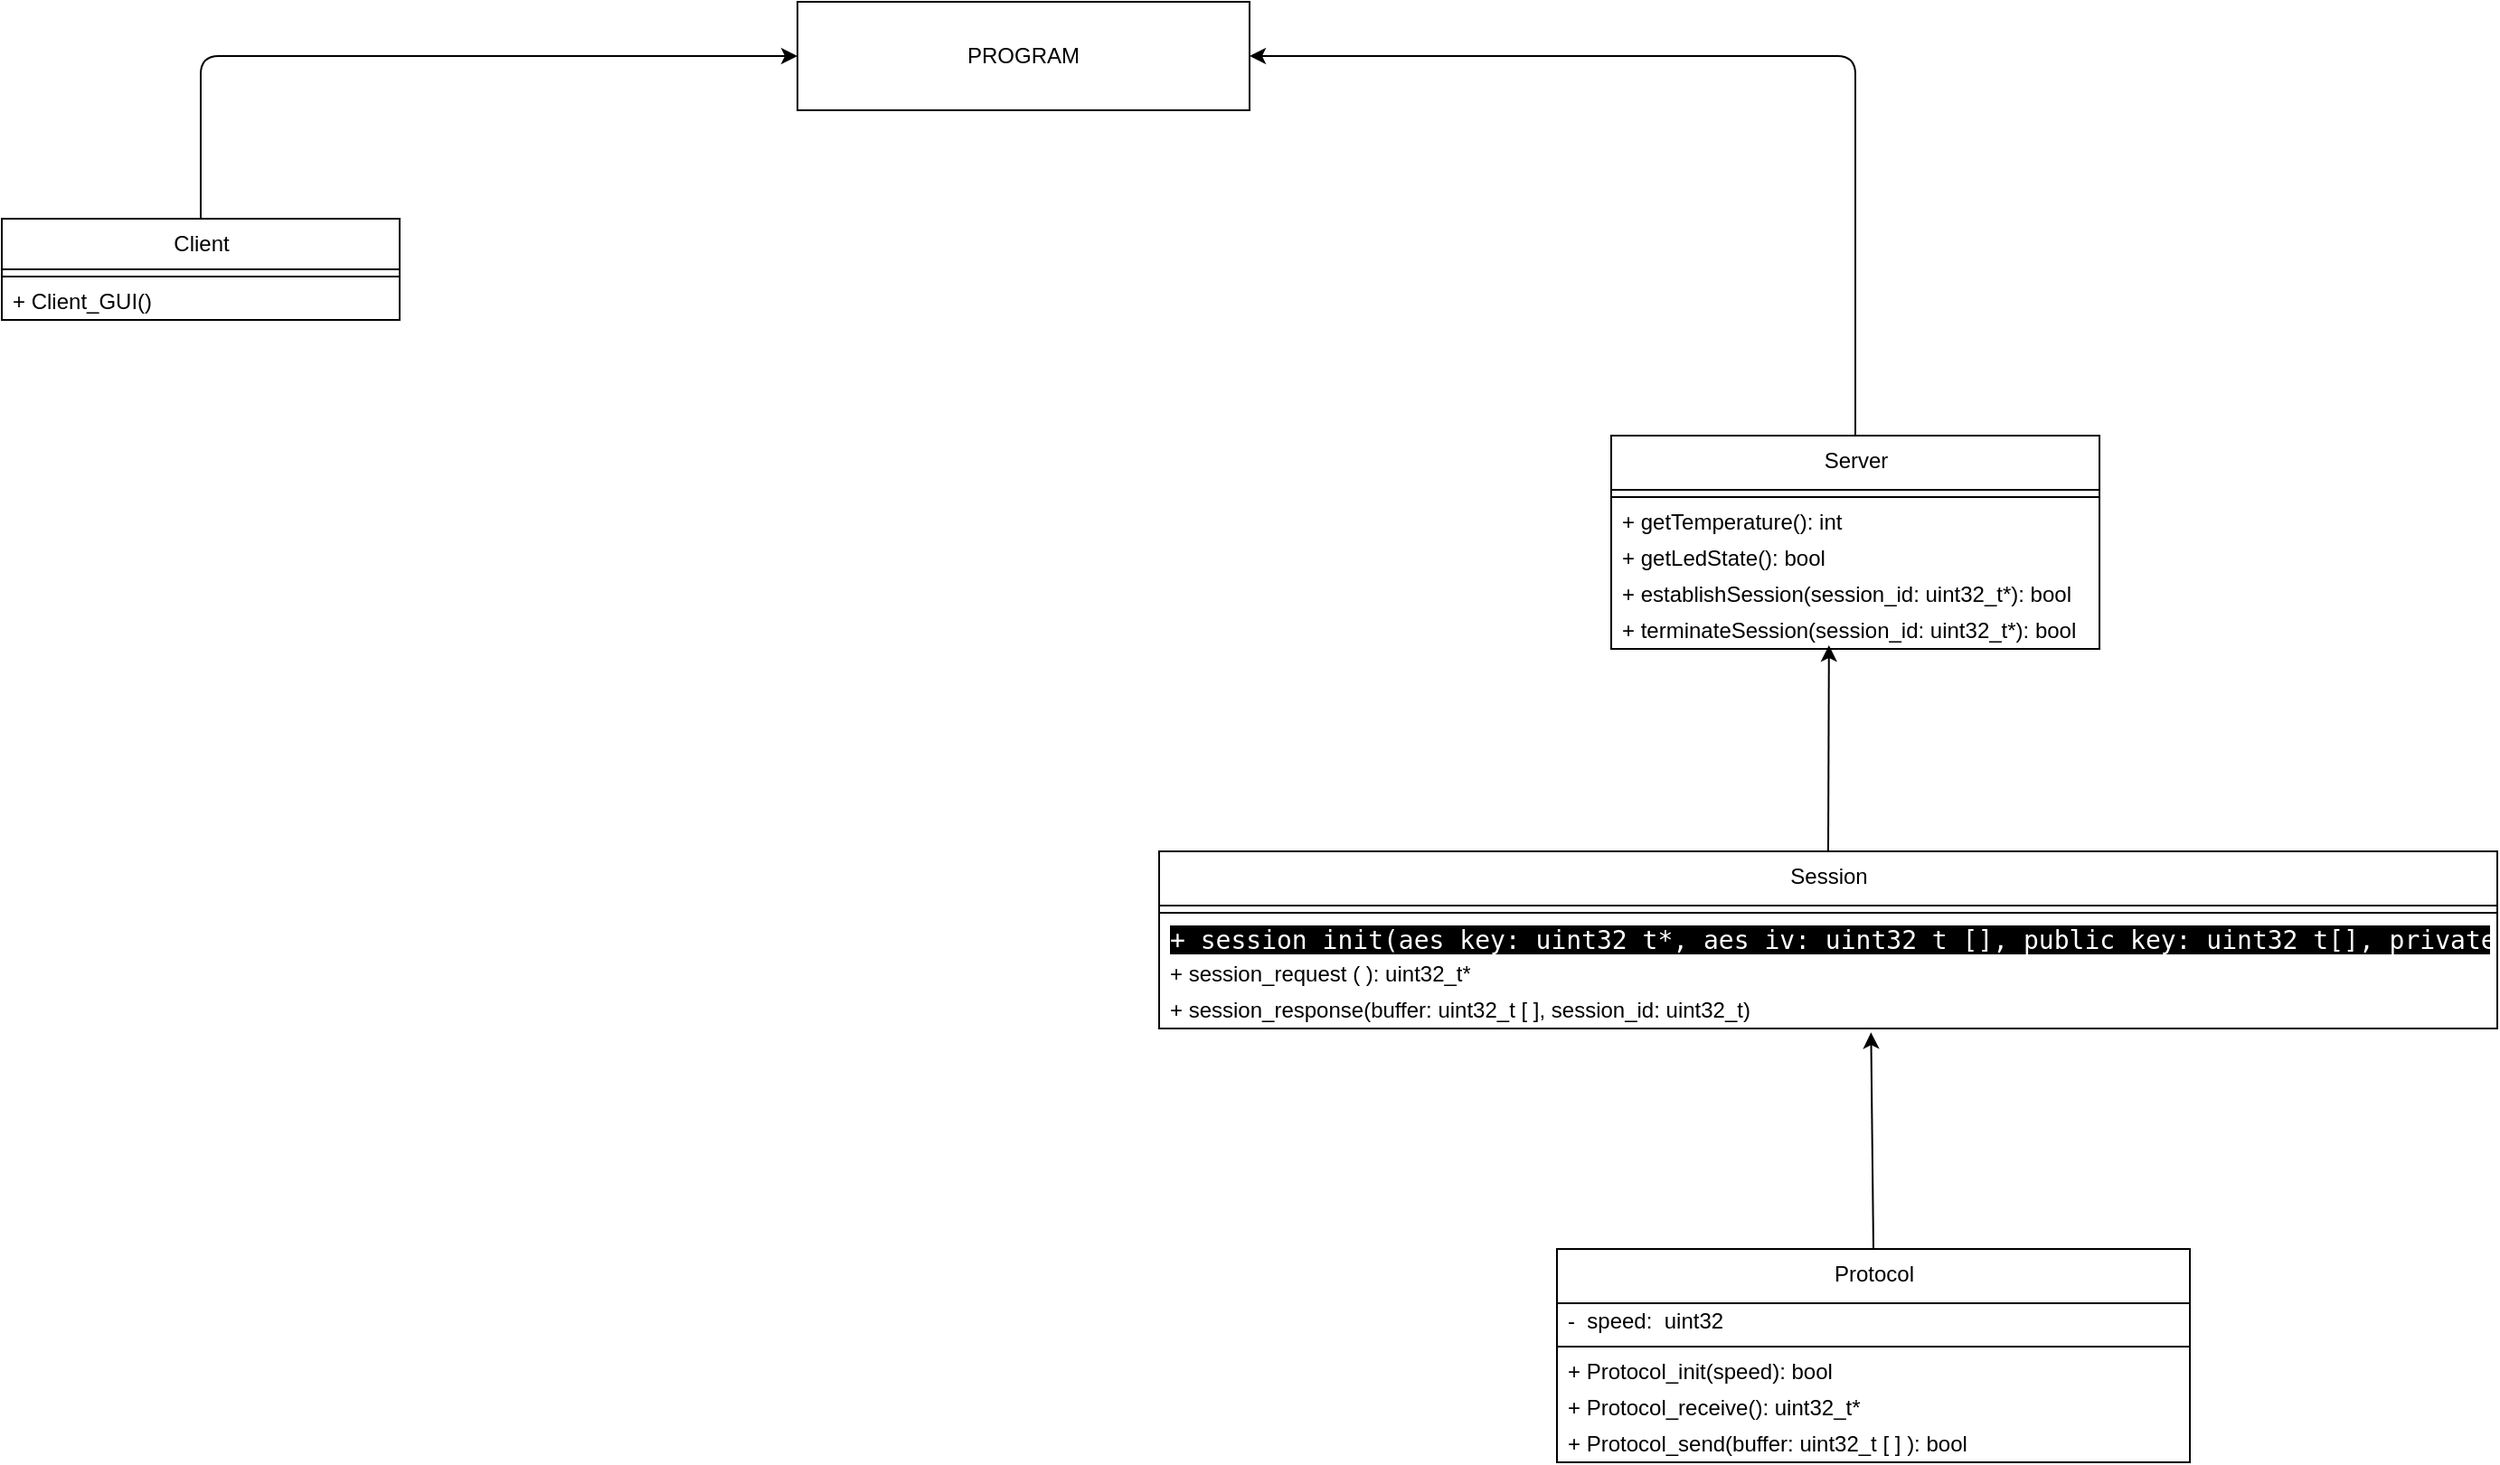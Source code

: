 <mxfile>
    <diagram id="gD2docYg6UYvniejB7Dd" name="Page-1">
        <mxGraphModel dx="203" dy="608" grid="1" gridSize="10" guides="1" tooltips="1" connect="1" arrows="1" fold="1" page="1" pageScale="1" pageWidth="850" pageHeight="1100" math="0" shadow="0">
            <root>
                <mxCell id="0"/>
                <mxCell id="1" parent="0"/>
                <mxCell id="169" style="edgeStyle=none;html=1;exitX=0.5;exitY=0;exitDx=0;exitDy=0;entryX=0.532;entryY=1.109;entryDx=0;entryDy=0;entryPerimeter=0;" edge="1" parent="1" source="52" target="162">
                    <mxGeometry relative="1" as="geometry"/>
                </mxCell>
                <mxCell id="52" value="Protocol" style="swimlane;fontStyle=0;align=center;verticalAlign=top;childLayout=stackLayout;horizontal=1;startSize=30;horizontalStack=0;resizeParent=1;resizeParentMax=0;resizeLast=0;collapsible=0;marginBottom=0;html=1;" parent="1" vertex="1">
                    <mxGeometry x="1740" y="690" width="350" height="118" as="geometry"/>
                </mxCell>
                <mxCell id="54" value="-&amp;nbsp; speed:&amp;nbsp; uint32" style="text;html=1;strokeColor=none;fillColor=none;align=left;verticalAlign=middle;spacingLeft=4;spacingRight=4;overflow=hidden;rotatable=0;points=[[0,0.5],[1,0.5]];portConstraint=eastwest;" parent="52" vertex="1">
                    <mxGeometry y="30" width="350" height="20" as="geometry"/>
                </mxCell>
                <mxCell id="57" value="" style="line;strokeWidth=1;fillColor=none;align=left;verticalAlign=middle;spacingTop=-1;spacingLeft=3;spacingRight=3;rotatable=0;labelPosition=right;points=[];portConstraint=eastwest;" parent="52" vertex="1">
                    <mxGeometry y="50" width="350" height="8" as="geometry"/>
                </mxCell>
                <mxCell id="59" value="+ Protocol_init(speed): bool" style="text;html=1;strokeColor=none;fillColor=none;align=left;verticalAlign=middle;spacingLeft=4;spacingRight=4;overflow=hidden;rotatable=0;points=[[0,0.5],[1,0.5]];portConstraint=eastwest;" parent="52" vertex="1">
                    <mxGeometry y="58" width="350" height="20" as="geometry"/>
                </mxCell>
                <mxCell id="61" value="+ Protocol_receive(): uint32_t*" style="text;html=1;strokeColor=none;fillColor=none;align=left;verticalAlign=middle;spacingLeft=4;spacingRight=4;overflow=hidden;rotatable=0;points=[[0,0.5],[1,0.5]];portConstraint=eastwest;" parent="52" vertex="1">
                    <mxGeometry y="78" width="350" height="20" as="geometry"/>
                </mxCell>
                <mxCell id="60" value="+ Protocol_send(buffer: uint32_t [ ] ): bool" style="text;html=1;strokeColor=none;fillColor=none;align=left;verticalAlign=middle;spacingLeft=4;spacingRight=4;overflow=hidden;rotatable=0;points=[[0,0.5],[1,0.5]];portConstraint=eastwest;" parent="52" vertex="1">
                    <mxGeometry y="98" width="350" height="20" as="geometry"/>
                </mxCell>
                <mxCell id="172" style="edgeStyle=none;html=1;exitX=0.5;exitY=0;exitDx=0;exitDy=0;entryX=1;entryY=0.5;entryDx=0;entryDy=0;" edge="1" parent="1" source="84" target="109">
                    <mxGeometry relative="1" as="geometry">
                        <Array as="points">
                            <mxPoint x="1905" y="30"/>
                        </Array>
                    </mxGeometry>
                </mxCell>
                <mxCell id="84" value="Server" style="swimlane;fontStyle=0;align=center;verticalAlign=top;childLayout=stackLayout;horizontal=1;startSize=30;horizontalStack=0;resizeParent=1;resizeParentMax=0;resizeLast=0;collapsible=0;marginBottom=0;html=1;" parent="1" vertex="1">
                    <mxGeometry x="1770" y="240" width="270" height="118" as="geometry"/>
                </mxCell>
                <mxCell id="89" value="" style="line;strokeWidth=1;fillColor=none;align=left;verticalAlign=middle;spacingTop=-1;spacingLeft=3;spacingRight=3;rotatable=0;labelPosition=right;points=[];portConstraint=eastwest;" parent="84" vertex="1">
                    <mxGeometry y="30" width="270" height="8" as="geometry"/>
                </mxCell>
                <mxCell id="91" value="+ getTemperature(): int" style="text;html=1;strokeColor=none;fillColor=none;align=left;verticalAlign=middle;spacingLeft=4;spacingRight=4;overflow=hidden;rotatable=0;points=[[0,0.5],[1,0.5]];portConstraint=eastwest;" parent="84" vertex="1">
                    <mxGeometry y="38" width="270" height="20" as="geometry"/>
                </mxCell>
                <mxCell id="92" value="+ getLedState(): bool" style="text;html=1;strokeColor=none;fillColor=none;align=left;verticalAlign=middle;spacingLeft=4;spacingRight=4;overflow=hidden;rotatable=0;points=[[0,0.5],[1,0.5]];portConstraint=eastwest;" parent="84" vertex="1">
                    <mxGeometry y="58" width="270" height="20" as="geometry"/>
                </mxCell>
                <mxCell id="93" value="+ establishSession(session_id: uint32_t*): bool" style="text;html=1;strokeColor=none;fillColor=none;align=left;verticalAlign=middle;spacingLeft=4;spacingRight=4;overflow=hidden;rotatable=0;points=[[0,0.5],[1,0.5]];portConstraint=eastwest;" parent="84" vertex="1">
                    <mxGeometry y="78" width="270" height="20" as="geometry"/>
                </mxCell>
                <mxCell id="94" value="+ terminateSession(session_id: uint32_t*): bool" style="text;html=1;strokeColor=none;fillColor=none;align=left;verticalAlign=middle;spacingLeft=4;spacingRight=4;overflow=hidden;rotatable=0;points=[[0,0.5],[1,0.5]];portConstraint=eastwest;" parent="84" vertex="1">
                    <mxGeometry y="98" width="270" height="20" as="geometry"/>
                </mxCell>
                <mxCell id="173" style="edgeStyle=none;html=1;exitX=0.5;exitY=0;exitDx=0;exitDy=0;entryX=0;entryY=0.5;entryDx=0;entryDy=0;" edge="1" parent="1" source="95" target="109">
                    <mxGeometry relative="1" as="geometry">
                        <Array as="points">
                            <mxPoint x="990" y="30"/>
                        </Array>
                    </mxGeometry>
                </mxCell>
                <mxCell id="95" value="Client" style="swimlane;fontStyle=0;align=center;verticalAlign=top;childLayout=stackLayout;horizontal=1;startSize=28;horizontalStack=0;resizeParent=1;resizeParentMax=0;resizeLast=0;collapsible=0;marginBottom=0;html=1;" parent="1" vertex="1">
                    <mxGeometry x="880" y="120" width="220" height="56" as="geometry"/>
                </mxCell>
                <mxCell id="100" value="" style="line;strokeWidth=1;fillColor=none;align=left;verticalAlign=middle;spacingTop=-1;spacingLeft=3;spacingRight=3;rotatable=0;labelPosition=right;points=[];portConstraint=eastwest;" parent="95" vertex="1">
                    <mxGeometry y="28" width="220" height="8" as="geometry"/>
                </mxCell>
                <mxCell id="108" value="+ Client_GUI()" style="text;html=1;strokeColor=none;fillColor=none;align=left;verticalAlign=middle;spacingLeft=4;spacingRight=4;overflow=hidden;rotatable=0;points=[[0,0.5],[1,0.5]];portConstraint=eastwest;" parent="95" vertex="1">
                    <mxGeometry y="36" width="220" height="20" as="geometry"/>
                </mxCell>
                <mxCell id="109" value="PROGRAM" style="rounded=0;whiteSpace=wrap;html=1;" parent="1" vertex="1">
                    <mxGeometry x="1320" width="250" height="60" as="geometry"/>
                </mxCell>
                <mxCell id="171" style="edgeStyle=none;html=1;exitX=0.5;exitY=0;exitDx=0;exitDy=0;entryX=0.446;entryY=0.901;entryDx=0;entryDy=0;entryPerimeter=0;" edge="1" parent="1" source="154" target="94">
                    <mxGeometry relative="1" as="geometry"/>
                </mxCell>
                <mxCell id="154" value="Session" style="swimlane;fontStyle=0;align=center;verticalAlign=top;childLayout=stackLayout;horizontal=1;startSize=30;horizontalStack=0;resizeParent=1;resizeParentMax=0;resizeLast=0;collapsible=0;marginBottom=0;html=1;" vertex="1" parent="1">
                    <mxGeometry x="1520" y="470" width="740" height="98" as="geometry"/>
                </mxCell>
                <mxCell id="157" value="" style="line;strokeWidth=1;fillColor=none;align=left;verticalAlign=middle;spacingTop=-1;spacingLeft=3;spacingRight=3;rotatable=0;labelPosition=right;points=[];portConstraint=eastwest;" vertex="1" parent="154">
                    <mxGeometry y="30" width="740" height="8" as="geometry"/>
                </mxCell>
                <mxCell id="158" value="&lt;font face=&quot;Söhne Mono, Monaco, Andale Mono, Ubuntu Mono, monospace&quot; color=&quot;#ffffff&quot;&gt;&lt;span style=&quot;font-size: 14px; background-color: rgb(0, 0, 0);&quot;&gt;+ session_init(aes_key: uint32_t*, aes_iv: uint32_t [], public_key: uint32_t[], private_key: uint32_t[])&lt;/span&gt;&lt;/font&gt;" style="text;html=1;strokeColor=none;fillColor=none;align=left;verticalAlign=middle;spacingLeft=4;spacingRight=4;overflow=hidden;rotatable=0;points=[[0,0.5],[1,0.5]];portConstraint=eastwest;" vertex="1" parent="154">
                    <mxGeometry y="38" width="740" height="20" as="geometry"/>
                </mxCell>
                <mxCell id="161" value="+ session_request ( ): uint32_t*" style="text;html=1;strokeColor=none;fillColor=none;align=left;verticalAlign=middle;spacingLeft=4;spacingRight=4;overflow=hidden;rotatable=0;points=[[0,0.5],[1,0.5]];portConstraint=eastwest;" vertex="1" parent="154">
                    <mxGeometry y="58" width="740" height="20" as="geometry"/>
                </mxCell>
                <mxCell id="162" value="+ session_response(buffer: uint32_t [ ], session_id: uint32_t)" style="text;html=1;strokeColor=none;fillColor=none;align=left;verticalAlign=middle;spacingLeft=4;spacingRight=4;overflow=hidden;rotatable=0;points=[[0,0.5],[1,0.5]];portConstraint=eastwest;" vertex="1" parent="154">
                    <mxGeometry y="78" width="740" height="20" as="geometry"/>
                </mxCell>
            </root>
        </mxGraphModel>
    </diagram>
</mxfile>